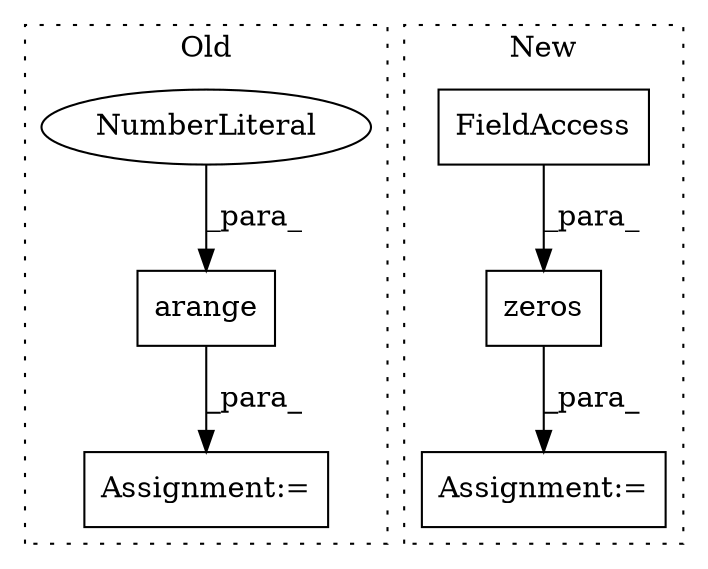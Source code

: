 digraph G {
subgraph cluster0 {
1 [label="arange" a="32" s="12039,12055" l="7,1" shape="box"];
4 [label="Assignment:=" a="7" s="12289" l="2" shape="box"];
5 [label="NumberLiteral" a="34" s="12046" l="1" shape="ellipse"];
label = "Old";
style="dotted";
}
subgraph cluster1 {
2 [label="zeros" a="32" s="11959,12013" l="11,1" shape="box"];
3 [label="Assignment:=" a="7" s="11952" l="1" shape="box"];
6 [label="FieldAccess" a="22" s="12006" l="7" shape="box"];
label = "New";
style="dotted";
}
1 -> 4 [label="_para_"];
2 -> 3 [label="_para_"];
5 -> 1 [label="_para_"];
6 -> 2 [label="_para_"];
}